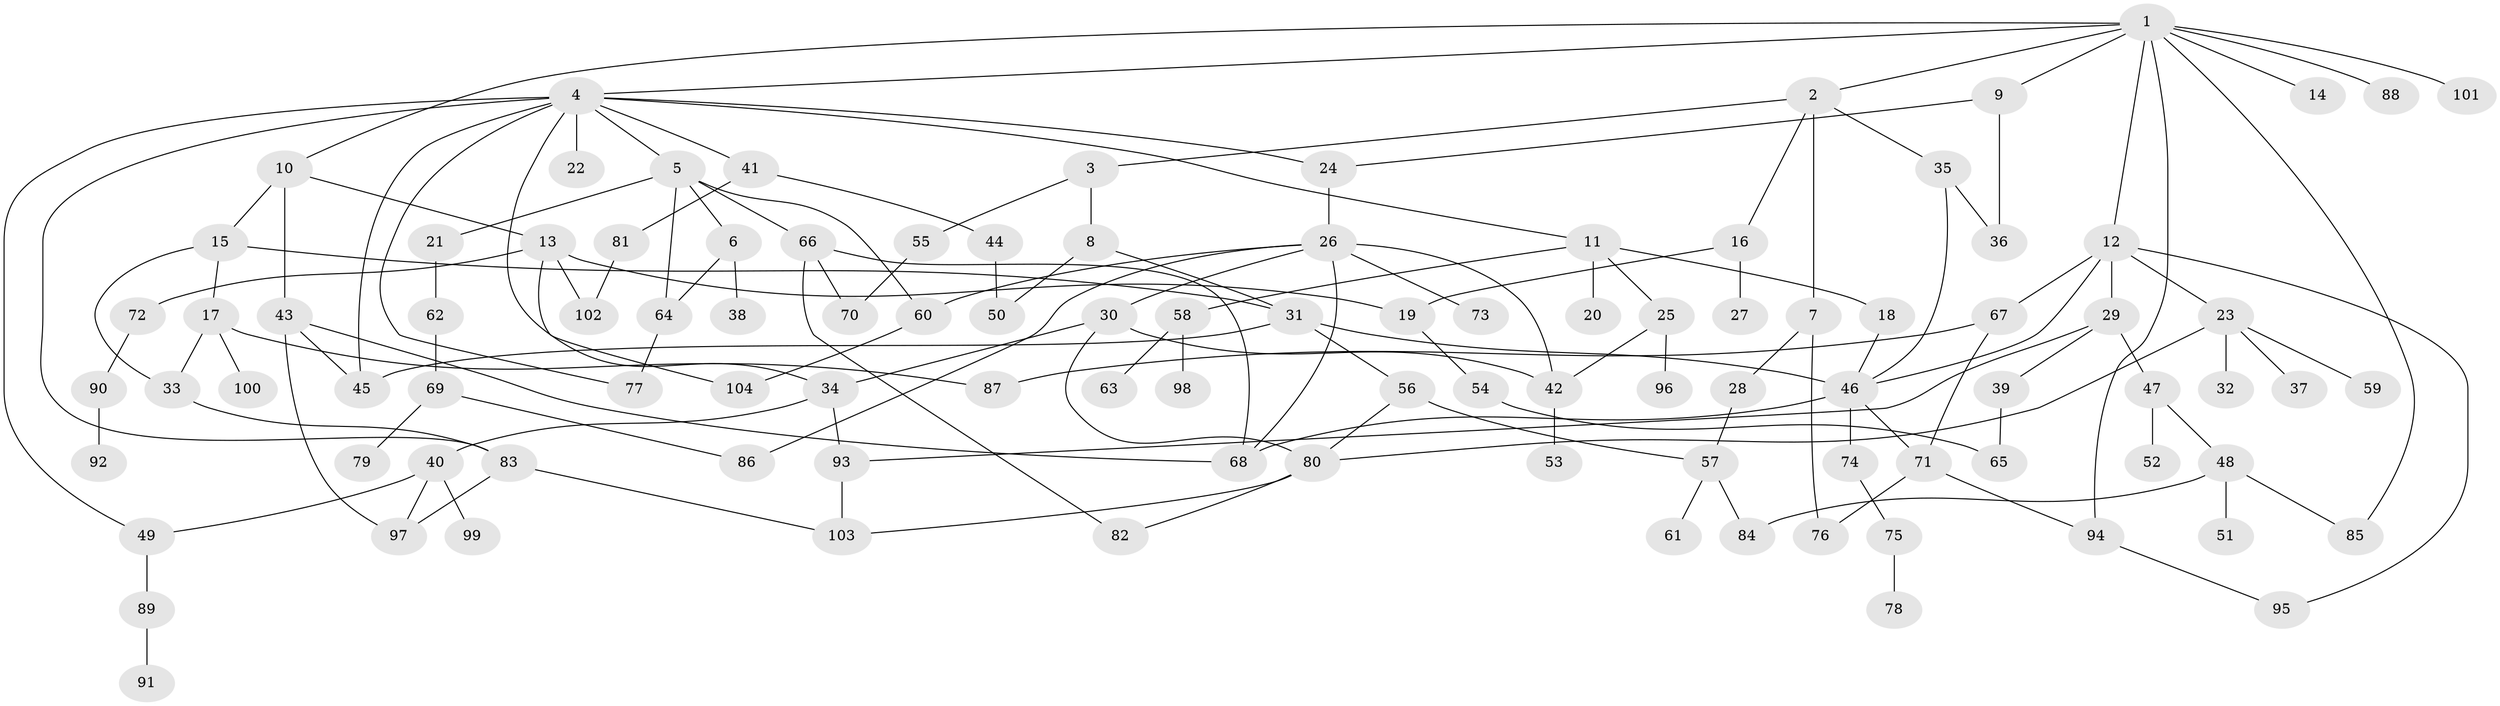 // coarse degree distribution, {12: 0.029850746268656716, 6: 0.07462686567164178, 3: 0.16417910447761194, 5: 0.08955223880597014, 4: 0.11940298507462686, 7: 0.014925373134328358, 1: 0.29850746268656714, 2: 0.19402985074626866, 10: 0.014925373134328358}
// Generated by graph-tools (version 1.1) at 2025/51/02/27/25 19:51:40]
// undirected, 104 vertices, 146 edges
graph export_dot {
graph [start="1"]
  node [color=gray90,style=filled];
  1;
  2;
  3;
  4;
  5;
  6;
  7;
  8;
  9;
  10;
  11;
  12;
  13;
  14;
  15;
  16;
  17;
  18;
  19;
  20;
  21;
  22;
  23;
  24;
  25;
  26;
  27;
  28;
  29;
  30;
  31;
  32;
  33;
  34;
  35;
  36;
  37;
  38;
  39;
  40;
  41;
  42;
  43;
  44;
  45;
  46;
  47;
  48;
  49;
  50;
  51;
  52;
  53;
  54;
  55;
  56;
  57;
  58;
  59;
  60;
  61;
  62;
  63;
  64;
  65;
  66;
  67;
  68;
  69;
  70;
  71;
  72;
  73;
  74;
  75;
  76;
  77;
  78;
  79;
  80;
  81;
  82;
  83;
  84;
  85;
  86;
  87;
  88;
  89;
  90;
  91;
  92;
  93;
  94;
  95;
  96;
  97;
  98;
  99;
  100;
  101;
  102;
  103;
  104;
  1 -- 2;
  1 -- 4;
  1 -- 9;
  1 -- 10;
  1 -- 12;
  1 -- 14;
  1 -- 85;
  1 -- 88;
  1 -- 101;
  1 -- 94;
  2 -- 3;
  2 -- 7;
  2 -- 16;
  2 -- 35;
  3 -- 8;
  3 -- 55;
  4 -- 5;
  4 -- 11;
  4 -- 22;
  4 -- 24;
  4 -- 41;
  4 -- 45;
  4 -- 83;
  4 -- 49;
  4 -- 34;
  4 -- 77;
  5 -- 6;
  5 -- 21;
  5 -- 60;
  5 -- 64;
  5 -- 66;
  6 -- 38;
  6 -- 64;
  7 -- 28;
  7 -- 76;
  8 -- 31;
  8 -- 50;
  9 -- 24;
  9 -- 36;
  10 -- 13;
  10 -- 15;
  10 -- 43;
  11 -- 18;
  11 -- 20;
  11 -- 25;
  11 -- 58;
  12 -- 23;
  12 -- 29;
  12 -- 67;
  12 -- 95;
  12 -- 46;
  13 -- 19;
  13 -- 72;
  13 -- 104;
  13 -- 102;
  15 -- 17;
  15 -- 33;
  15 -- 31;
  16 -- 27;
  16 -- 19;
  17 -- 33;
  17 -- 87;
  17 -- 100;
  18 -- 46;
  19 -- 54;
  21 -- 62;
  23 -- 32;
  23 -- 37;
  23 -- 59;
  23 -- 80;
  24 -- 26;
  25 -- 42;
  25 -- 96;
  26 -- 30;
  26 -- 68;
  26 -- 73;
  26 -- 86;
  26 -- 42;
  26 -- 60;
  28 -- 57;
  29 -- 39;
  29 -- 47;
  29 -- 93;
  30 -- 34;
  30 -- 80;
  30 -- 42;
  31 -- 46;
  31 -- 56;
  31 -- 45;
  33 -- 83;
  34 -- 40;
  34 -- 93;
  35 -- 36;
  35 -- 46;
  39 -- 65;
  40 -- 49;
  40 -- 97;
  40 -- 99;
  41 -- 44;
  41 -- 81;
  42 -- 53;
  43 -- 45;
  43 -- 68;
  43 -- 97;
  44 -- 50;
  46 -- 71;
  46 -- 74;
  46 -- 68;
  47 -- 48;
  47 -- 52;
  48 -- 51;
  48 -- 84;
  48 -- 85;
  49 -- 89;
  54 -- 65;
  55 -- 70;
  56 -- 57;
  56 -- 80;
  57 -- 61;
  57 -- 84;
  58 -- 63;
  58 -- 98;
  60 -- 104;
  62 -- 69;
  64 -- 77;
  66 -- 70;
  66 -- 68;
  66 -- 82;
  67 -- 71;
  67 -- 87;
  69 -- 79;
  69 -- 86;
  71 -- 76;
  71 -- 94;
  72 -- 90;
  74 -- 75;
  75 -- 78;
  80 -- 82;
  80 -- 103;
  81 -- 102;
  83 -- 103;
  83 -- 97;
  89 -- 91;
  90 -- 92;
  93 -- 103;
  94 -- 95;
}
